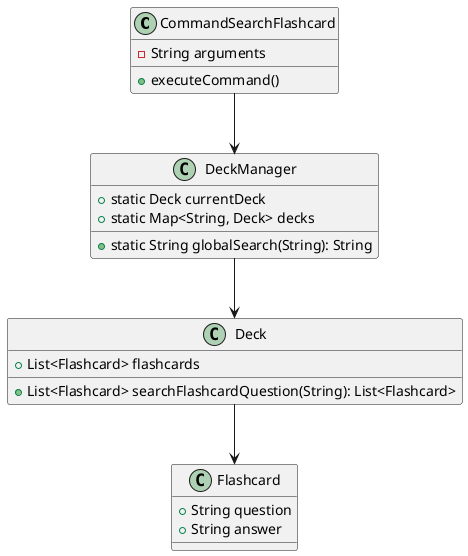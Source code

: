 @startuml
class CommandSearchFlashcard {
  - String arguments
  + executeCommand()
}

class DeckManager {
  + static Deck currentDeck
  + static Map<String, Deck> decks
  + static String globalSearch(String): String
}

class Deck {
  + List<Flashcard> flashcards
  + List<Flashcard> searchFlashcardQuestion(String): List<Flashcard>
}

class Flashcard {
  + String question
  + String answer
}

CommandSearchFlashcard --> DeckManager
DeckManager --> Deck
Deck --> Flashcard
@enduml